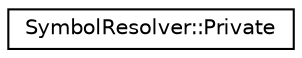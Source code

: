 digraph "类继承关系图"
{
 // INTERACTIVE_SVG=YES
 // LATEX_PDF_SIZE
  edge [fontname="Helvetica",fontsize="10",labelfontname="Helvetica",labelfontsize="10"];
  node [fontname="Helvetica",fontsize="10",shape=record];
  rankdir="LR";
  Node0 [label="SymbolResolver::Private",height=0.2,width=0.4,color="black", fillcolor="white", style="filled",URL="$d9/dc5/struct_symbol_resolver_1_1_private.html",tooltip=" "];
}
